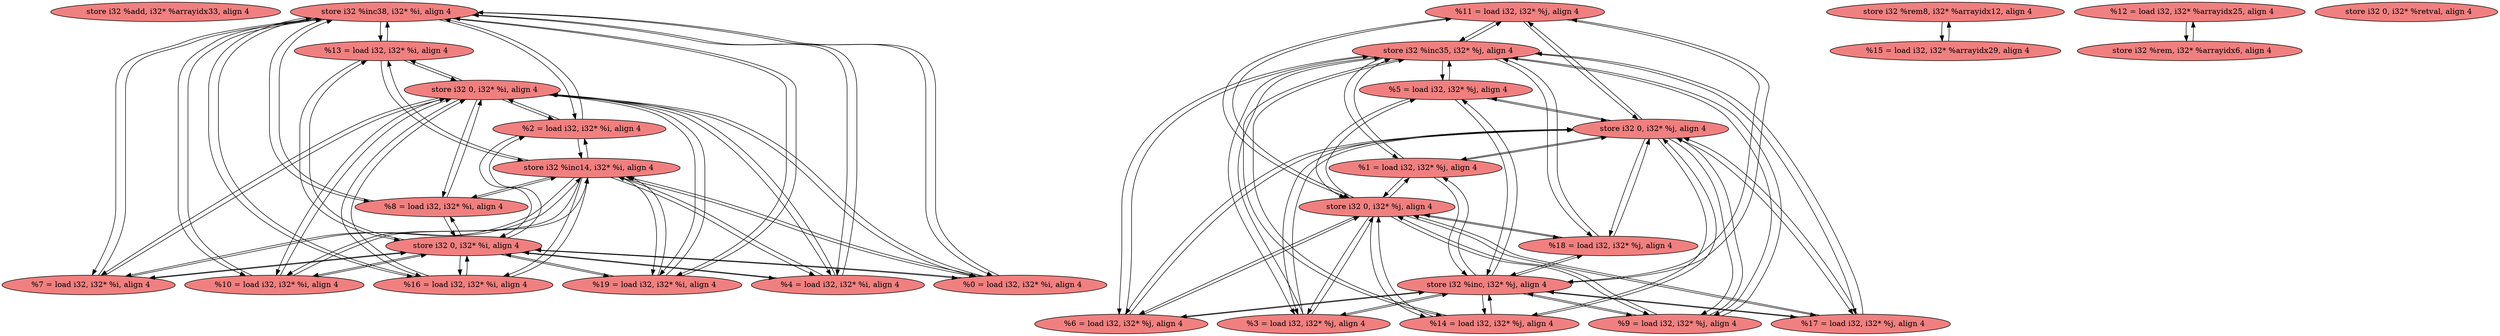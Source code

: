 
digraph G {


node30 [fillcolor=lightcoral,label="  store i32 %add, i32* %arrayidx33, align 4",shape=ellipse,style=filled ]
node28 [fillcolor=lightcoral,label="  store i32 %inc38, i32* %i, align 4",shape=ellipse,style=filled ]
node25 [fillcolor=lightcoral,label="  %11 = load i32, i32* %j, align 4",shape=ellipse,style=filled ]
node22 [fillcolor=lightcoral,label="  %13 = load i32, i32* %i, align 4",shape=ellipse,style=filled ]
node21 [fillcolor=lightcoral,label="  %7 = load i32, i32* %i, align 4",shape=ellipse,style=filled ]
node29 [fillcolor=lightcoral,label="  store i32 %inc35, i32* %j, align 4",shape=ellipse,style=filled ]
node20 [fillcolor=lightcoral,label="  store i32 %rem8, i32* %arrayidx12, align 4",shape=ellipse,style=filled ]
node19 [fillcolor=lightcoral,label="  %3 = load i32, i32* %j, align 4",shape=ellipse,style=filled ]
node18 [fillcolor=lightcoral,label="  %10 = load i32, i32* %i, align 4",shape=ellipse,style=filled ]
node31 [fillcolor=lightcoral,label="  store i32 0, i32* %i, align 4",shape=ellipse,style=filled ]
node17 [fillcolor=lightcoral,label="  %16 = load i32, i32* %i, align 4",shape=ellipse,style=filled ]
node27 [fillcolor=lightcoral,label="  store i32 %inc, i32* %j, align 4",shape=ellipse,style=filled ]
node16 [fillcolor=lightcoral,label="  %6 = load i32, i32* %j, align 4",shape=ellipse,style=filled ]
node4 [fillcolor=lightcoral,label="  %12 = load i32, i32* %arrayidx25, align 4",shape=ellipse,style=filled ]
node8 [fillcolor=lightcoral,label="  store i32 0, i32* %j, align 4",shape=ellipse,style=filled ]
node26 [fillcolor=lightcoral,label="  store i32 %inc14, i32* %i, align 4",shape=ellipse,style=filled ]
node15 [fillcolor=lightcoral,label="  store i32 0, i32* %j, align 4",shape=ellipse,style=filled ]
node0 [fillcolor=lightcoral,label="  %17 = load i32, i32* %j, align 4",shape=ellipse,style=filled ]
node24 [fillcolor=lightcoral,label="  %19 = load i32, i32* %i, align 4",shape=ellipse,style=filled ]
node11 [fillcolor=lightcoral,label="  %4 = load i32, i32* %i, align 4",shape=ellipse,style=filled ]
node3 [fillcolor=lightcoral,label="  %14 = load i32, i32* %j, align 4",shape=ellipse,style=filled ]
node2 [fillcolor=lightcoral,label="  %15 = load i32, i32* %arrayidx29, align 4",shape=ellipse,style=filled ]
node12 [fillcolor=lightcoral,label="  %9 = load i32, i32* %j, align 4",shape=ellipse,style=filled ]
node13 [fillcolor=lightcoral,label="  store i32 0, i32* %retval, align 4",shape=ellipse,style=filled ]
node1 [fillcolor=lightcoral,label="  %18 = load i32, i32* %j, align 4",shape=ellipse,style=filled ]
node6 [fillcolor=lightcoral,label="  %1 = load i32, i32* %j, align 4",shape=ellipse,style=filled ]
node14 [fillcolor=lightcoral,label="  store i32 0, i32* %i, align 4",shape=ellipse,style=filled ]
node7 [fillcolor=lightcoral,label="  %5 = load i32, i32* %j, align 4",shape=ellipse,style=filled ]
node23 [fillcolor=lightcoral,label="  store i32 %rem, i32* %arrayidx6, align 4",shape=ellipse,style=filled ]
node9 [fillcolor=lightcoral,label="  %0 = load i32, i32* %i, align 4",shape=ellipse,style=filled ]
node5 [fillcolor=lightcoral,label="  %8 = load i32, i32* %i, align 4",shape=ellipse,style=filled ]
node10 [fillcolor=lightcoral,label="  %2 = load i32, i32* %i, align 4",shape=ellipse,style=filled ]

node31->node22 [ ]
node22->node31 [ ]
node31->node24 [ ]
node5->node31 [ ]
node27->node1 [ ]
node1->node27 [ ]
node27->node12 [ ]
node12->node27 [ ]
node16->node27 [ ]
node2->node20 [ ]
node31->node17 [ ]
node7->node29 [ ]
node27->node25 [ ]
node7->node15 [ ]
node27->node6 [ ]
node31->node5 [ ]
node16->node29 [ ]
node6->node27 [ ]
node27->node7 [ ]
node7->node27 [ ]
node28->node11 [ ]
node0->node27 [ ]
node31->node11 [ ]
node11->node31 [ ]
node24->node26 [ ]
node16->node15 [ ]
node15->node16 [ ]
node31->node9 [ ]
node9->node31 [ ]
node26->node22 [ ]
node26->node11 [ ]
node11->node26 [ ]
node8->node3 [ ]
node22->node14 [ ]
node3->node8 [ ]
node28->node21 [ ]
node31->node21 [ ]
node21->node31 [ ]
node9->node28 [ ]
node15->node0 [ ]
node0->node15 [ ]
node26->node9 [ ]
node9->node26 [ ]
node15->node19 [ ]
node18->node31 [ ]
node19->node29 [ ]
node29->node19 [ ]
node6->node15 [ ]
node14->node21 [ ]
node3->node27 [ ]
node26->node21 [ ]
node15->node6 [ ]
node29->node6 [ ]
node19->node27 [ ]
node25->node27 [ ]
node18->node28 [ ]
node14->node22 [ ]
node15->node12 [ ]
node12->node15 [ ]
node15->node3 [ ]
node31->node18 [ ]
node19->node15 [ ]
node26->node10 [ ]
node6->node29 [ ]
node25->node15 [ ]
node1->node29 [ ]
node10->node31 [ ]
node14->node5 [ ]
node27->node19 [ ]
node21->node26 [ ]
node25->node29 [ ]
node24->node28 [ ]
node31->node10 [ ]
node20->node2 [ ]
node29->node1 [ ]
node0->node29 [ ]
node1->node15 [ ]
node17->node28 [ ]
node28->node22 [ ]
node28->node17 [ ]
node16->node8 [ ]
node3->node29 [ ]
node29->node12 [ ]
node29->node0 [ ]
node8->node16 [ ]
node21->node14 [ ]
node22->node28 [ ]
node28->node9 [ ]
node29->node25 [ ]
node24->node31 [ ]
node6->node8 [ ]
node17->node31 [ ]
node28->node5 [ ]
node12->node29 [ ]
node27->node0 [ ]
node14->node10 [ ]
node3->node15 [ ]
node28->node18 [ ]
node8->node1 [ ]
node15->node25 [ ]
node22->node26 [ ]
node29->node7 [ ]
node1->node8 [ ]
node8->node12 [ ]
node8->node6 [ ]
node26->node24 [ ]
node27->node16 [ ]
node0->node8 [ ]
node8->node0 [ ]
node12->node8 [ ]
node14->node24 [ ]
node10->node14 [ ]
node29->node16 [ ]
node28->node24 [ ]
node15->node7 [ ]
node25->node8 [ ]
node23->node4 [ ]
node8->node19 [ ]
node4->node23 [ ]
node5->node26 [ ]
node8->node25 [ ]
node11->node14 [ ]
node28->node10 [ ]
node8->node7 [ ]
node14->node11 [ ]
node5->node14 [ ]
node19->node8 [ ]
node11->node28 [ ]
node5->node28 [ ]
node26->node5 [ ]
node18->node14 [ ]
node18->node26 [ ]
node7->node8 [ ]
node27->node3 [ ]
node21->node28 [ ]
node15->node1 [ ]
node14->node18 [ ]
node29->node3 [ ]
node26->node18 [ ]
node26->node17 [ ]
node14->node9 [ ]
node9->node14 [ ]
node17->node14 [ ]
node14->node17 [ ]
node17->node26 [ ]
node10->node26 [ ]
node24->node14 [ ]
node10->node28 [ ]


}

